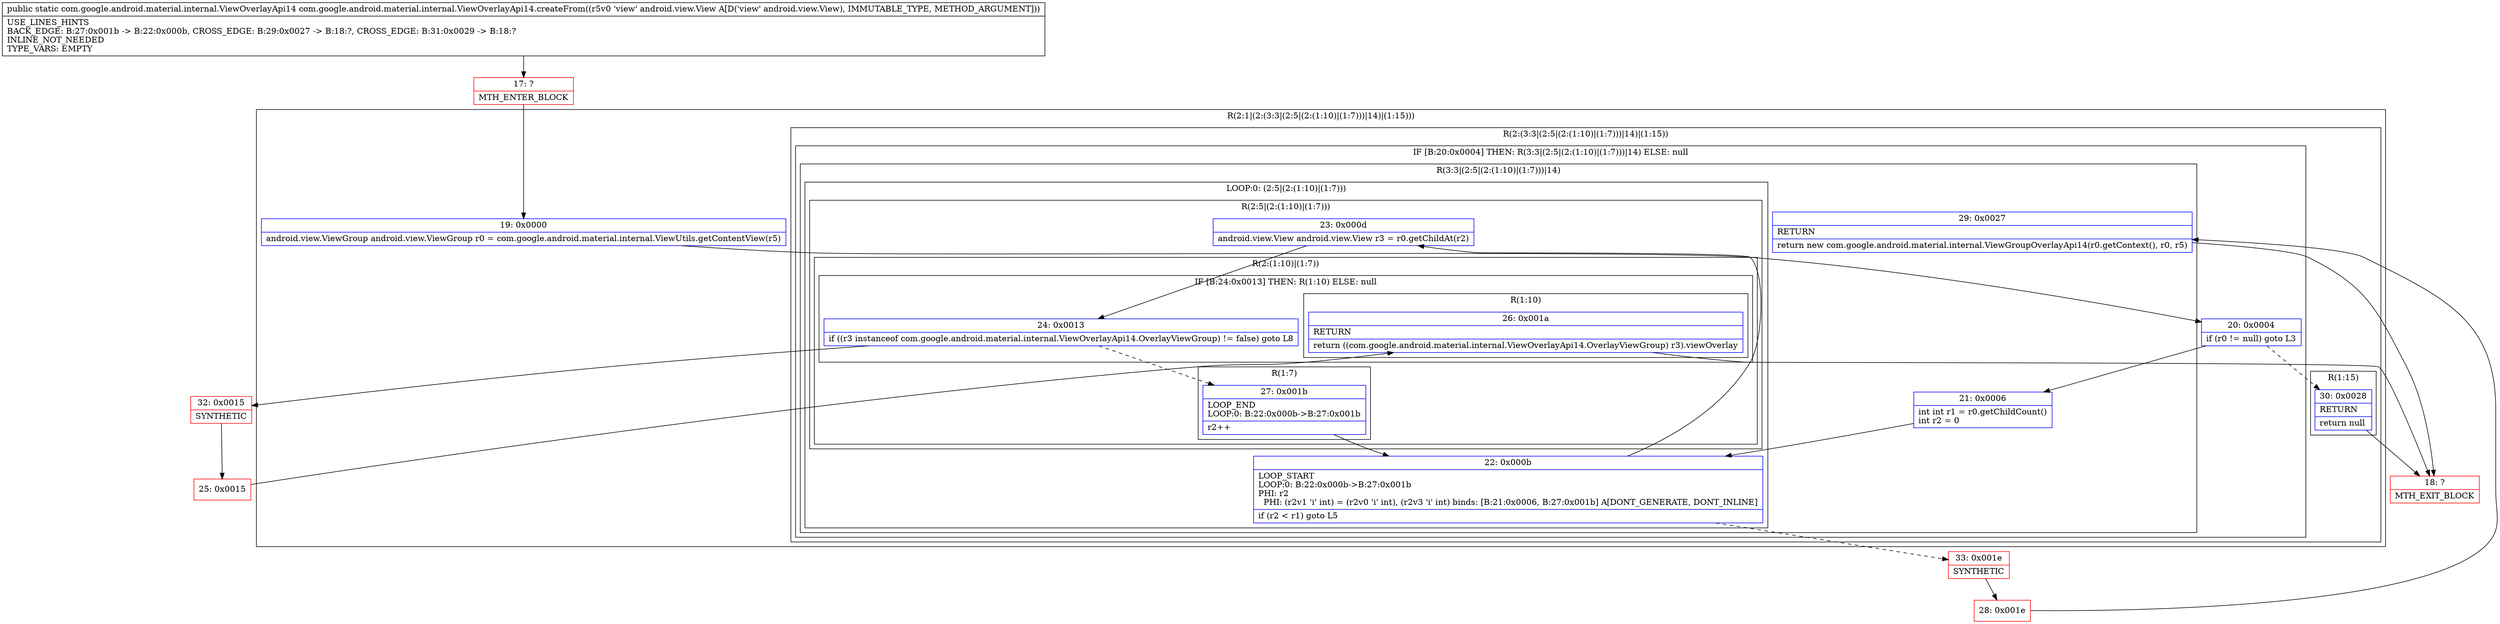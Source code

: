 digraph "CFG forcom.google.android.material.internal.ViewOverlayApi14.createFrom(Landroid\/view\/View;)Lcom\/google\/android\/material\/internal\/ViewOverlayApi14;" {
subgraph cluster_Region_550703266 {
label = "R(2:1|(2:(3:3|(2:5|(2:(1:10)|(1:7)))|14)|(1:15)))";
node [shape=record,color=blue];
Node_19 [shape=record,label="{19\:\ 0x0000|android.view.ViewGroup android.view.ViewGroup r0 = com.google.android.material.internal.ViewUtils.getContentView(r5)\l}"];
subgraph cluster_Region_340785729 {
label = "R(2:(3:3|(2:5|(2:(1:10)|(1:7)))|14)|(1:15))";
node [shape=record,color=blue];
subgraph cluster_IfRegion_1299139096 {
label = "IF [B:20:0x0004] THEN: R(3:3|(2:5|(2:(1:10)|(1:7)))|14) ELSE: null";
node [shape=record,color=blue];
Node_20 [shape=record,label="{20\:\ 0x0004|if (r0 != null) goto L3\l}"];
subgraph cluster_Region_148773157 {
label = "R(3:3|(2:5|(2:(1:10)|(1:7)))|14)";
node [shape=record,color=blue];
Node_21 [shape=record,label="{21\:\ 0x0006|int int r1 = r0.getChildCount()\lint r2 = 0\l}"];
subgraph cluster_LoopRegion_1280017080 {
label = "LOOP:0: (2:5|(2:(1:10)|(1:7)))";
node [shape=record,color=blue];
Node_22 [shape=record,label="{22\:\ 0x000b|LOOP_START\lLOOP:0: B:22:0x000b\-\>B:27:0x001b\lPHI: r2 \l  PHI: (r2v1 'i' int) = (r2v0 'i' int), (r2v3 'i' int) binds: [B:21:0x0006, B:27:0x001b] A[DONT_GENERATE, DONT_INLINE]\l|if (r2 \< r1) goto L5\l}"];
subgraph cluster_Region_1948633758 {
label = "R(2:5|(2:(1:10)|(1:7)))";
node [shape=record,color=blue];
Node_23 [shape=record,label="{23\:\ 0x000d|android.view.View android.view.View r3 = r0.getChildAt(r2)\l}"];
subgraph cluster_Region_224426217 {
label = "R(2:(1:10)|(1:7))";
node [shape=record,color=blue];
subgraph cluster_IfRegion_53221343 {
label = "IF [B:24:0x0013] THEN: R(1:10) ELSE: null";
node [shape=record,color=blue];
Node_24 [shape=record,label="{24\:\ 0x0013|if ((r3 instanceof com.google.android.material.internal.ViewOverlayApi14.OverlayViewGroup) != false) goto L8\l}"];
subgraph cluster_Region_1502039070 {
label = "R(1:10)";
node [shape=record,color=blue];
Node_26 [shape=record,label="{26\:\ 0x001a|RETURN\l|return ((com.google.android.material.internal.ViewOverlayApi14.OverlayViewGroup) r3).viewOverlay\l}"];
}
}
subgraph cluster_Region_2068000419 {
label = "R(1:7)";
node [shape=record,color=blue];
Node_27 [shape=record,label="{27\:\ 0x001b|LOOP_END\lLOOP:0: B:22:0x000b\-\>B:27:0x001b\l|r2++\l}"];
}
}
}
}
Node_29 [shape=record,label="{29\:\ 0x0027|RETURN\l|return new com.google.android.material.internal.ViewGroupOverlayApi14(r0.getContext(), r0, r5)\l}"];
}
}
subgraph cluster_Region_107236701 {
label = "R(1:15)";
node [shape=record,color=blue];
Node_30 [shape=record,label="{30\:\ 0x0028|RETURN\l|return null\l}"];
}
}
}
Node_17 [shape=record,color=red,label="{17\:\ ?|MTH_ENTER_BLOCK\l}"];
Node_32 [shape=record,color=red,label="{32\:\ 0x0015|SYNTHETIC\l}"];
Node_25 [shape=record,color=red,label="{25\:\ 0x0015}"];
Node_18 [shape=record,color=red,label="{18\:\ ?|MTH_EXIT_BLOCK\l}"];
Node_33 [shape=record,color=red,label="{33\:\ 0x001e|SYNTHETIC\l}"];
Node_28 [shape=record,color=red,label="{28\:\ 0x001e}"];
MethodNode[shape=record,label="{public static com.google.android.material.internal.ViewOverlayApi14 com.google.android.material.internal.ViewOverlayApi14.createFrom((r5v0 'view' android.view.View A[D('view' android.view.View), IMMUTABLE_TYPE, METHOD_ARGUMENT]))  | USE_LINES_HINTS\lBACK_EDGE: B:27:0x001b \-\> B:22:0x000b, CROSS_EDGE: B:29:0x0027 \-\> B:18:?, CROSS_EDGE: B:31:0x0029 \-\> B:18:?\lINLINE_NOT_NEEDED\lTYPE_VARS: EMPTY\l}"];
MethodNode -> Node_17;Node_19 -> Node_20;
Node_20 -> Node_21;
Node_20 -> Node_30[style=dashed];
Node_21 -> Node_22;
Node_22 -> Node_23;
Node_22 -> Node_33[style=dashed];
Node_23 -> Node_24;
Node_24 -> Node_27[style=dashed];
Node_24 -> Node_32;
Node_26 -> Node_18;
Node_27 -> Node_22;
Node_29 -> Node_18;
Node_30 -> Node_18;
Node_17 -> Node_19;
Node_32 -> Node_25;
Node_25 -> Node_26;
Node_33 -> Node_28;
Node_28 -> Node_29;
}

